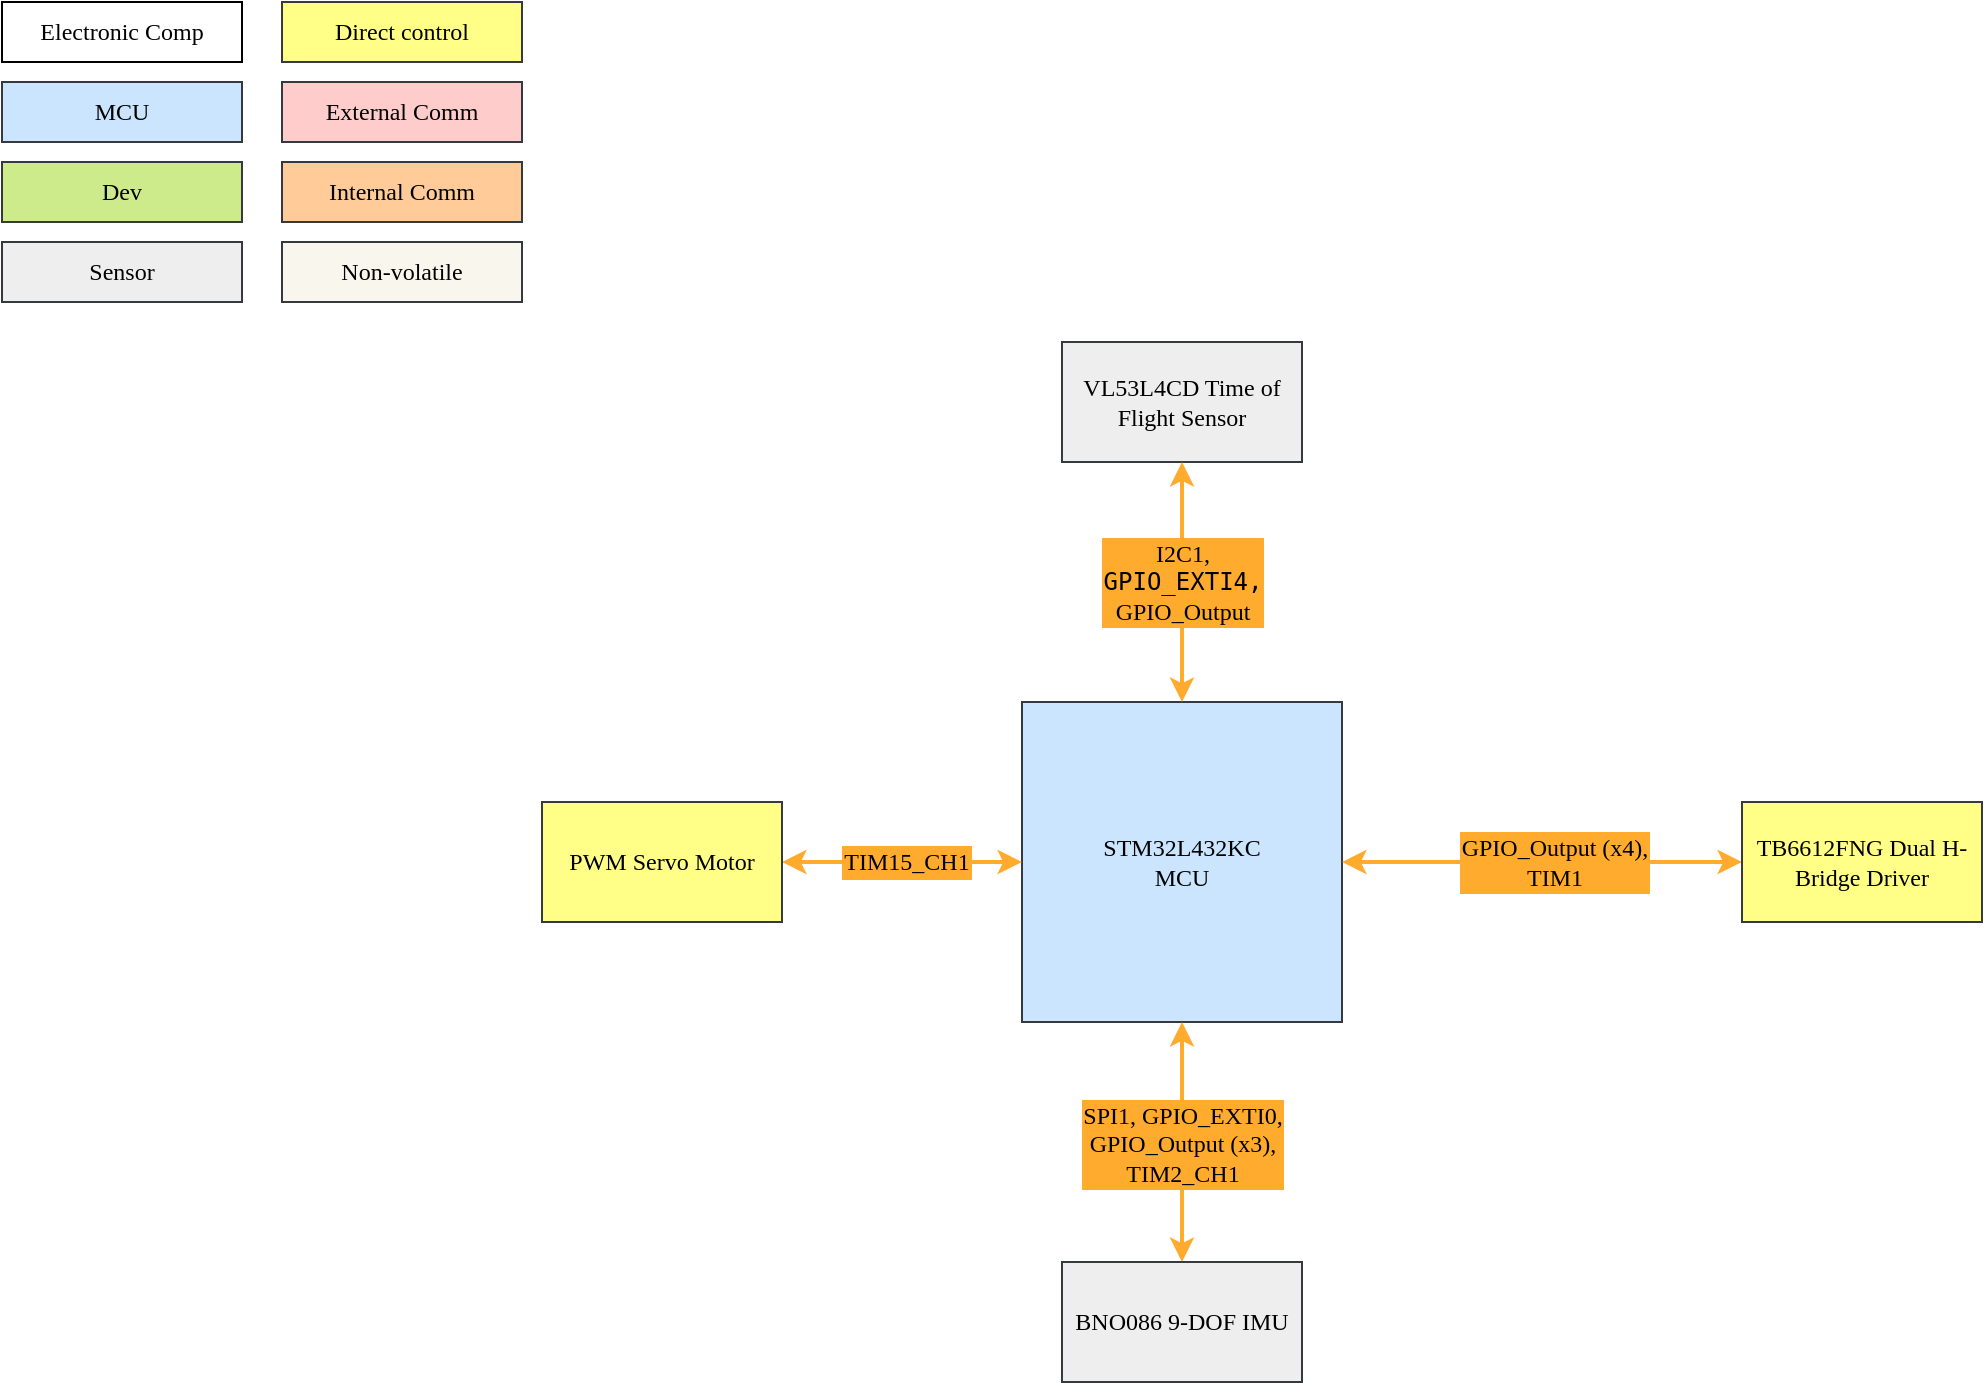 <mxfile version="28.2.5">
  <diagram name="Page-1" id="Fh3xXZeNDoPXvtaeBFH2">
    <mxGraphModel dx="946" dy="620" grid="1" gridSize="10" guides="1" tooltips="1" connect="1" arrows="1" fold="1" page="1" pageScale="1" pageWidth="1169" pageHeight="827" math="0" shadow="0">
      <root>
        <mxCell id="0" />
        <mxCell id="1" parent="0" />
        <mxCell id="3psXlnNpl7eC7Tku3Xl5-9" value="MCU" style="rounded=0;whiteSpace=wrap;html=1;fontSize=12;fontFamily=JetBrains Mono;fontSource=https%3A%2F%2Ffonts.googleapis.com%2Fcss%3Ffamily%3DJetBrains%2BMono;fillColor=#cce5ff;strokeColor=#36393d;" parent="1" vertex="1">
          <mxGeometry x="10" y="50" width="120" height="30" as="geometry" />
        </mxCell>
        <mxCell id="3psXlnNpl7eC7Tku3Xl5-10" value="Sensor" style="rounded=0;whiteSpace=wrap;html=1;fontSize=12;fontFamily=JetBrains Mono;fontSource=https%3A%2F%2Ffonts.googleapis.com%2Fcss%3Ffamily%3DJetBrains%2BMono;fillColor=#eeeeee;strokeColor=#36393d;" parent="1" vertex="1">
          <mxGeometry x="10" y="130" width="120" height="30" as="geometry" />
        </mxCell>
        <mxCell id="3psXlnNpl7eC7Tku3Xl5-11" value="Direct control" style="rounded=0;whiteSpace=wrap;html=1;fontSize=12;fontFamily=JetBrains Mono;fontSource=https%3A%2F%2Ffonts.googleapis.com%2Fcss%3Ffamily%3DJetBrains%2BMono;fillColor=#ffff88;strokeColor=#36393d;" parent="1" vertex="1">
          <mxGeometry x="150" y="10" width="120" height="30" as="geometry" />
        </mxCell>
        <mxCell id="3psXlnNpl7eC7Tku3Xl5-12" value="External Comm" style="rounded=0;whiteSpace=wrap;html=1;fontSize=12;fontFamily=JetBrains Mono;fontSource=https%3A%2F%2Ffonts.googleapis.com%2Fcss%3Ffamily%3DJetBrains%2BMono;fillColor=#ffcccc;strokeColor=#36393d;" parent="1" vertex="1">
          <mxGeometry x="150" y="50" width="120" height="30" as="geometry" />
        </mxCell>
        <mxCell id="3psXlnNpl7eC7Tku3Xl5-13" value="Internal Comm " style="rounded=0;whiteSpace=wrap;html=1;fontSize=12;fontFamily=JetBrains Mono;fontSource=https%3A%2F%2Ffonts.googleapis.com%2Fcss%3Ffamily%3DJetBrains%2BMono;fillColor=#ffcc99;strokeColor=#36393d;" parent="1" vertex="1">
          <mxGeometry x="150" y="90" width="120" height="30" as="geometry" />
        </mxCell>
        <mxCell id="3psXlnNpl7eC7Tku3Xl5-15" value="Electronic Comp" style="rounded=0;whiteSpace=wrap;html=1;fontSize=12;fontFamily=JetBrains Mono;fontSource=https%3A%2F%2Ffonts.googleapis.com%2Fcss%3Ffamily%3DJetBrains%2BMono;" parent="1" vertex="1">
          <mxGeometry x="10" y="10" width="120" height="30" as="geometry" />
        </mxCell>
        <mxCell id="3psXlnNpl7eC7Tku3Xl5-16" value="Dev" style="rounded=0;whiteSpace=wrap;html=1;fontSize=12;fontFamily=JetBrains Mono;fontSource=https%3A%2F%2Ffonts.googleapis.com%2Fcss%3Ffamily%3DJetBrains%2BMono;fillColor=#cdeb8b;strokeColor=#36393d;" parent="1" vertex="1">
          <mxGeometry x="10" y="90" width="120" height="30" as="geometry" />
        </mxCell>
        <mxCell id="3psXlnNpl7eC7Tku3Xl5-17" value="STM32L432KC&lt;br style=&quot;font-size: 12px;&quot;&gt;MCU" style="rounded=0;whiteSpace=wrap;html=1;fontFamily=JetBrains Mono;fillColor=#cce5ff;strokeColor=#36393d;fontSize=12;fontSource=https%3A%2F%2Ffonts.googleapis.com%2Fcss%3Ffamily%3DJetBrains%2BMono;" parent="1" vertex="1">
          <mxGeometry x="520" y="360" width="160" height="160" as="geometry" />
        </mxCell>
        <mxCell id="3psXlnNpl7eC7Tku3Xl5-18" value="Non-volatile" style="rounded=0;whiteSpace=wrap;html=1;fontSize=12;fontFamily=JetBrains Mono;fontSource=https%3A%2F%2Ffonts.googleapis.com%2Fcss%3Ffamily%3DJetBrains%2BMono;fillColor=#f9f7ed;strokeColor=#36393d;" parent="1" vertex="1">
          <mxGeometry x="150" y="130" width="120" height="30" as="geometry" />
        </mxCell>
        <mxCell id="3psXlnNpl7eC7Tku3Xl5-22" style="edgeStyle=orthogonalEdgeStyle;rounded=1;orthogonalLoop=1;jettySize=auto;html=1;entryX=0.5;entryY=0;entryDx=0;entryDy=0;startArrow=classic;startFill=1;strokeWidth=2;fontSize=12;fontFamily=JetBrains Mono;fontSource=https%3A%2F%2Ffonts.googleapis.com%2Fcss%3Ffamily%3DJetBrains%2BMono;strokeColor=#FFAB2E;fillColor=#ffcc99;curved=0;exitX=0.5;exitY=1;exitDx=0;exitDy=0;" parent="1" source="3psXlnNpl7eC7Tku3Xl5-17" target="3psXlnNpl7eC7Tku3Xl5-24" edge="1">
          <mxGeometry relative="1" as="geometry">
            <mxPoint x="440" y="684" as="sourcePoint" />
          </mxGeometry>
        </mxCell>
        <mxCell id="3psXlnNpl7eC7Tku3Xl5-23" value="SPI1, GPIO_EXTI0, &lt;br&gt;&lt;div&gt;GPIO_Output (x3),&lt;/div&gt;&lt;div&gt;TIM2_CH1&lt;/div&gt;" style="edgeLabel;html=1;align=center;verticalAlign=middle;resizable=0;points=[];fontSize=12;fontFamily=JetBrains Mono;fontSource=https%3A%2F%2Ffonts.googleapis.com%2Fcss%3Ffamily%3DJetBrains%2BMono;labelBackgroundColor=#FFAB2E;labelBorderColor=#FFAB2E;" parent="3psXlnNpl7eC7Tku3Xl5-22" vertex="1" connectable="0">
          <mxGeometry x="0.025" y="-3" relative="1" as="geometry">
            <mxPoint x="3" y="-1" as="offset" />
          </mxGeometry>
        </mxCell>
        <mxCell id="3psXlnNpl7eC7Tku3Xl5-24" value="BNO086 9-DOF IMU" style="rounded=0;whiteSpace=wrap;html=1;fontSize=12;fontFamily=JetBrains Mono;fontSource=https%3A%2F%2Ffonts.googleapis.com%2Fcss%3Ffamily%3DJetBrains%2BMono;fillColor=#eeeeee;strokeColor=#36393d;" parent="1" vertex="1">
          <mxGeometry x="540" y="640" width="120" height="60" as="geometry" />
        </mxCell>
        <mxCell id="gp7Vae47kvlTLl6zfme0-1" style="edgeStyle=orthogonalEdgeStyle;rounded=1;orthogonalLoop=1;jettySize=auto;html=1;entryX=0;entryY=0.5;entryDx=0;entryDy=0;startArrow=classic;startFill=1;strokeWidth=2;fontSize=12;fontFamily=JetBrains Mono;fontSource=https%3A%2F%2Ffonts.googleapis.com%2Fcss%3Ffamily%3DJetBrains%2BMono;strokeColor=#FFAB2E;fillColor=#ffcc99;curved=0;exitX=1;exitY=0.5;exitDx=0;exitDy=0;" edge="1" parent="1" target="gp7Vae47kvlTLl6zfme0-3" source="3psXlnNpl7eC7Tku3Xl5-17">
          <mxGeometry relative="1" as="geometry">
            <mxPoint x="340" y="210" as="sourcePoint" />
          </mxGeometry>
        </mxCell>
        <mxCell id="gp7Vae47kvlTLl6zfme0-2" value="&lt;div&gt;GPIO_Output (x4),&lt;/div&gt;&lt;div&gt;TIM1&lt;/div&gt;" style="edgeLabel;html=1;align=center;verticalAlign=middle;resizable=0;points=[];fontSize=12;fontFamily=JetBrains Mono;fontSource=https%3A%2F%2Ffonts.googleapis.com%2Fcss%3Ffamily%3DJetBrains%2BMono;labelBackgroundColor=#FFAB2E;labelBorderColor=#FFAB2E;" vertex="1" connectable="0" parent="gp7Vae47kvlTLl6zfme0-1">
          <mxGeometry x="0.025" y="-3" relative="1" as="geometry">
            <mxPoint x="3" y="-3" as="offset" />
          </mxGeometry>
        </mxCell>
        <mxCell id="gp7Vae47kvlTLl6zfme0-3" value="TB6612FNG Dual H-Bridge Driver" style="rounded=0;whiteSpace=wrap;html=1;fontSize=12;fontFamily=JetBrains Mono;fontSource=https%3A%2F%2Ffonts.googleapis.com%2Fcss%3Ffamily%3DJetBrains%2BMono;fillColor=#ffff88;strokeColor=#36393d;" vertex="1" parent="1">
          <mxGeometry x="880" y="410" width="120" height="60" as="geometry" />
        </mxCell>
        <mxCell id="gp7Vae47kvlTLl6zfme0-4" value="VL53L4CD Time of Flight Sensor" style="rounded=0;whiteSpace=wrap;html=1;fontSize=12;fontFamily=JetBrains Mono;fontSource=https%3A%2F%2Ffonts.googleapis.com%2Fcss%3Ffamily%3DJetBrains%2BMono;fillColor=#eeeeee;strokeColor=#36393d;" vertex="1" parent="1">
          <mxGeometry x="540" y="180" width="120" height="60" as="geometry" />
        </mxCell>
        <mxCell id="gp7Vae47kvlTLl6zfme0-6" style="edgeStyle=orthogonalEdgeStyle;rounded=1;orthogonalLoop=1;jettySize=auto;html=1;entryX=0.5;entryY=1;entryDx=0;entryDy=0;startArrow=classic;startFill=1;strokeWidth=2;fontSize=12;fontFamily=JetBrains Mono;fontSource=https%3A%2F%2Ffonts.googleapis.com%2Fcss%3Ffamily%3DJetBrains%2BMono;strokeColor=#FFAB2E;fillColor=#ffcc99;curved=0;exitX=0.5;exitY=0;exitDx=0;exitDy=0;" edge="1" parent="1" source="3psXlnNpl7eC7Tku3Xl5-17" target="gp7Vae47kvlTLl6zfme0-4">
          <mxGeometry relative="1" as="geometry">
            <mxPoint x="860" y="350" as="sourcePoint" />
            <mxPoint x="660" y="350" as="targetPoint" />
          </mxGeometry>
        </mxCell>
        <mxCell id="gp7Vae47kvlTLl6zfme0-7" value="&lt;div&gt;I2C1,&lt;/div&gt;&lt;div&gt;&lt;code&gt;GPIO_EXTI4,&lt;/code&gt;&lt;/div&gt;GPIO_Output" style="edgeLabel;html=1;align=center;verticalAlign=middle;resizable=0;points=[];fontSize=12;fontFamily=JetBrains Mono;fontSource=https%3A%2F%2Ffonts.googleapis.com%2Fcss%3Ffamily%3DJetBrains%2BMono;labelBackgroundColor=#FFAB2E;labelBorderColor=#FFAB2E;" vertex="1" connectable="0" parent="gp7Vae47kvlTLl6zfme0-6">
          <mxGeometry x="0.025" y="-3" relative="1" as="geometry">
            <mxPoint x="-3" y="1" as="offset" />
          </mxGeometry>
        </mxCell>
        <mxCell id="gp7Vae47kvlTLl6zfme0-8" style="edgeStyle=orthogonalEdgeStyle;rounded=1;orthogonalLoop=1;jettySize=auto;html=1;entryX=1;entryY=0.5;entryDx=0;entryDy=0;startArrow=classic;startFill=1;strokeWidth=2;fontSize=12;fontFamily=JetBrains Mono;fontSource=https%3A%2F%2Ffonts.googleapis.com%2Fcss%3Ffamily%3DJetBrains%2BMono;strokeColor=#FFAB2E;fillColor=#ffcc99;curved=0;exitX=0;exitY=0.5;exitDx=0;exitDy=0;" edge="1" parent="1" target="gp7Vae47kvlTLl6zfme0-10" source="3psXlnNpl7eC7Tku3Xl5-17">
          <mxGeometry relative="1" as="geometry">
            <mxPoint x="970" y="520" as="sourcePoint" />
          </mxGeometry>
        </mxCell>
        <mxCell id="gp7Vae47kvlTLl6zfme0-9" value="TIM15_CH1" style="edgeLabel;html=1;align=center;verticalAlign=middle;resizable=0;points=[];fontSize=12;fontFamily=JetBrains Mono;fontSource=https%3A%2F%2Ffonts.googleapis.com%2Fcss%3Ffamily%3DJetBrains%2BMono;labelBackgroundColor=#FFAB2E;labelBorderColor=#FFAB2E;" vertex="1" connectable="0" parent="gp7Vae47kvlTLl6zfme0-8">
          <mxGeometry x="0.025" y="-3" relative="1" as="geometry">
            <mxPoint x="3" y="3" as="offset" />
          </mxGeometry>
        </mxCell>
        <mxCell id="gp7Vae47kvlTLl6zfme0-10" value="PWM Servo Motor" style="rounded=0;whiteSpace=wrap;html=1;fontSize=12;fontFamily=JetBrains Mono;fontSource=https%3A%2F%2Ffonts.googleapis.com%2Fcss%3Ffamily%3DJetBrains%2BMono;fillColor=#ffff88;strokeColor=#36393d;" vertex="1" parent="1">
          <mxGeometry x="280" y="410" width="120" height="60" as="geometry" />
        </mxCell>
      </root>
    </mxGraphModel>
  </diagram>
</mxfile>
